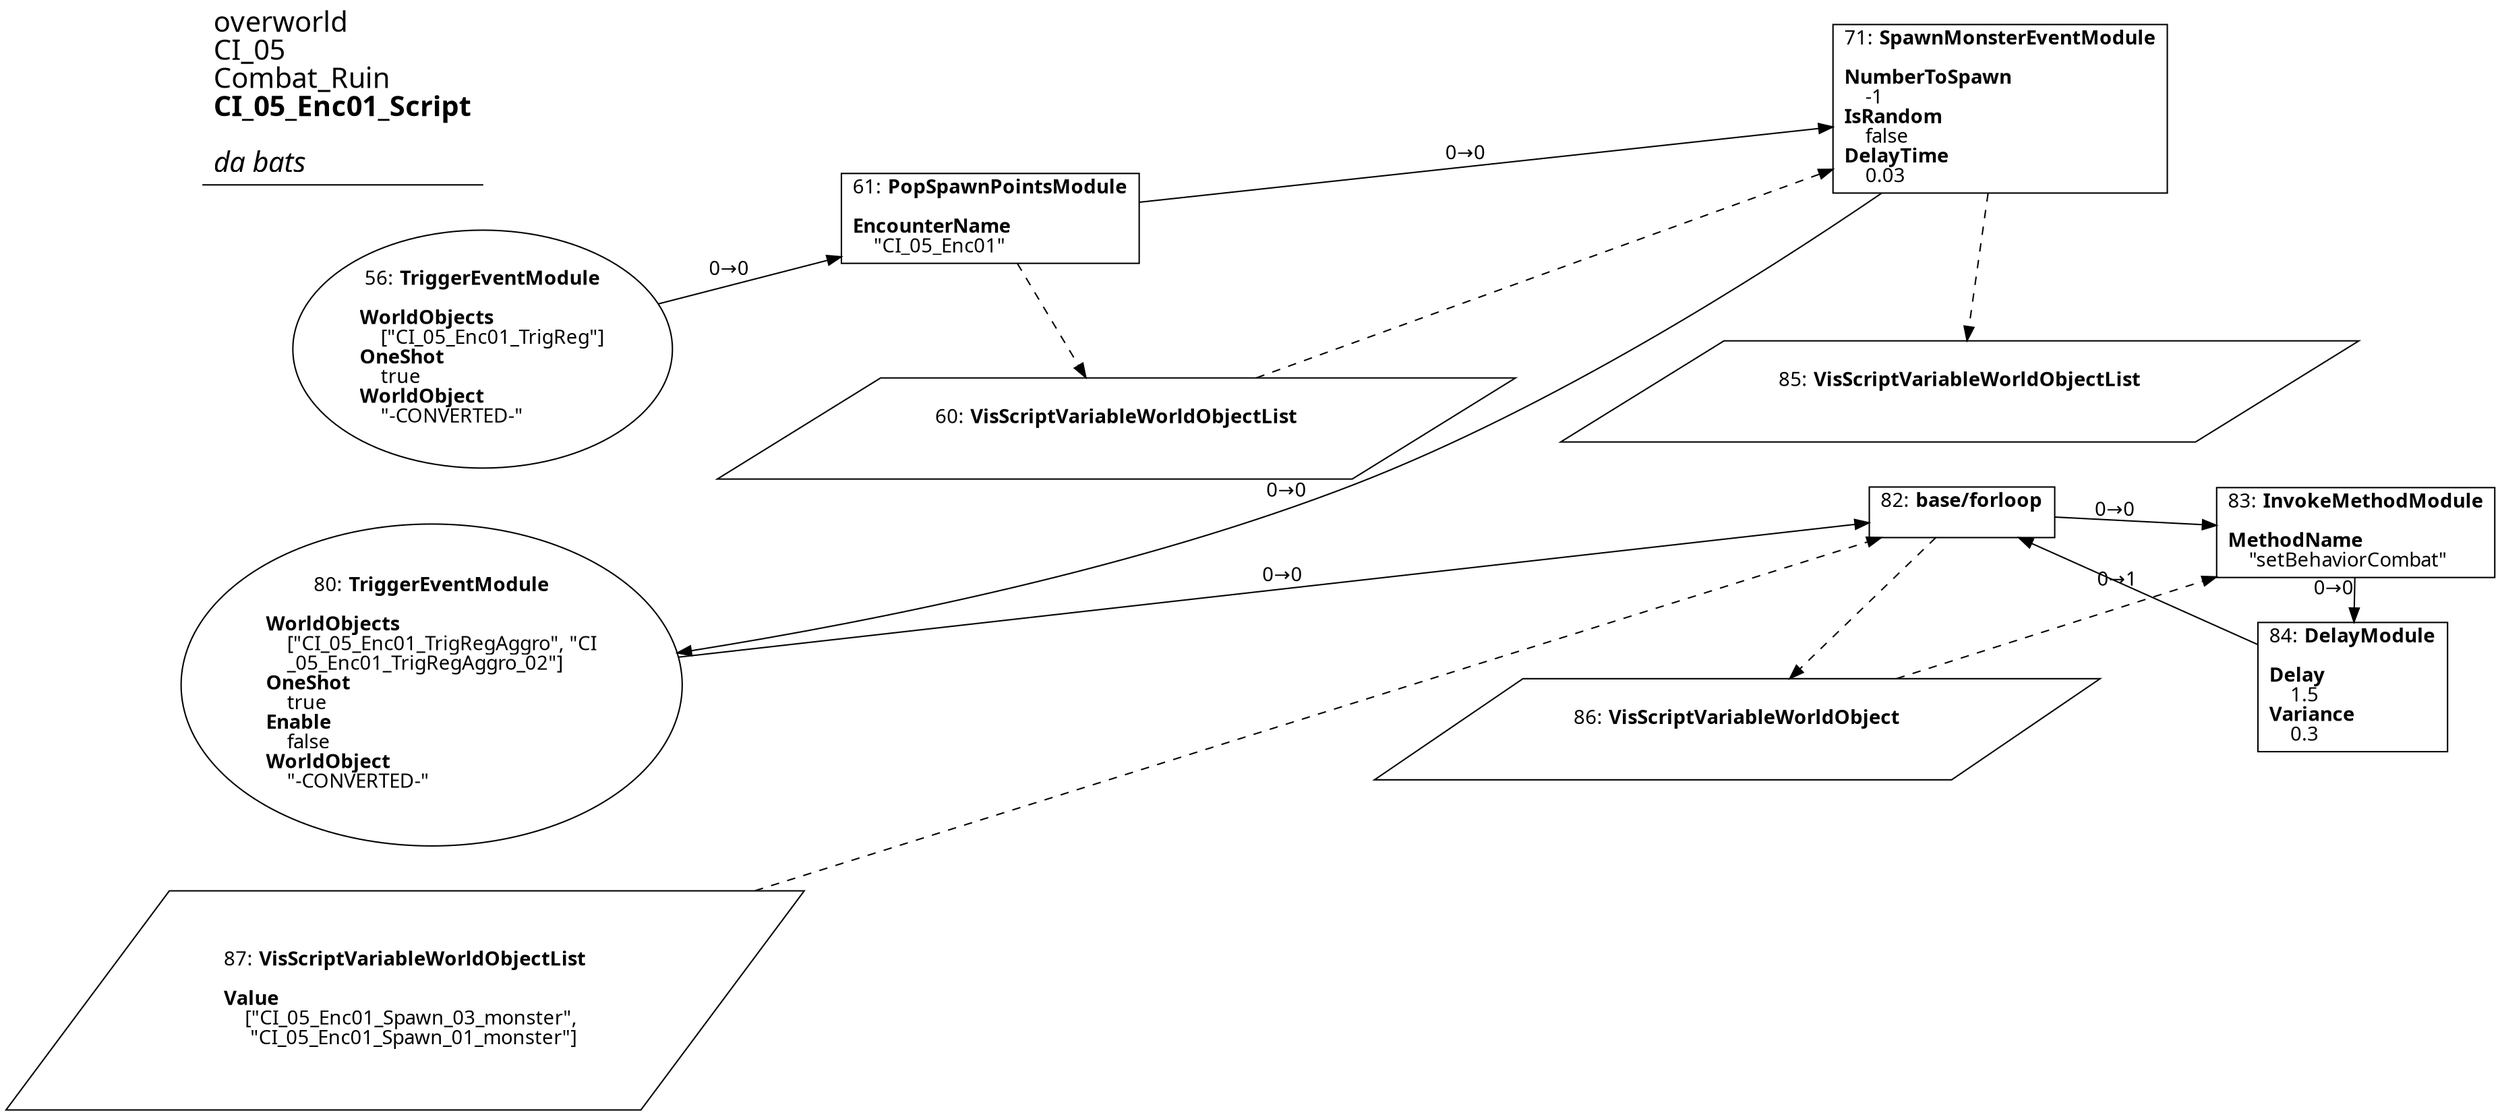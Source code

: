 digraph {
    layout = fdp;
    overlap = prism;
    sep = "+16";
    splines = spline;

    node [ shape = box ];

    graph [ fontname = "Segoe UI" ];
    node [ fontname = "Segoe UI" ];
    edge [ fontname = "Segoe UI" ];

    56 [ label = <56: <b>TriggerEventModule</b><br/><br/><b>WorldObjects</b><br align="left"/>    [&quot;CI_05_Enc01_TrigReg&quot;]<br align="left"/><b>OneShot</b><br align="left"/>    true<br align="left"/><b>WorldObject</b><br align="left"/>    &quot;-CONVERTED-&quot;<br align="left"/>> ];
    56 [ shape = oval ]
    56 [ pos = "-0.504,-1.886!" ];
    56 -> 61 [ label = "0→0" ];

    60 [ label = <60: <b>VisScriptVariableWorldObjectList</b><br/><br/>> ];
    60 [ shape = parallelogram ]
    60 [ pos = "-0.059000004,-2.013!" ];

    61 [ label = <61: <b>PopSpawnPointsModule</b><br/><br/><b>EncounterName</b><br align="left"/>    &quot;CI_05_Enc01&quot;<br align="left"/>> ];
    61 [ pos = "-0.063,-1.8840001!" ];
    61 -> 71 [ label = "0→0" ];
    61 -> 60 [ style = dashed ];

    71 [ label = <71: <b>SpawnMonsterEventModule</b><br/><br/><b>NumberToSpawn</b><br align="left"/>    -1<br align="left"/><b>IsRandom</b><br align="left"/>    false<br align="left"/><b>DelayTime</b><br align="left"/>    0.03<br align="left"/>> ];
    71 [ pos = "0.19800001,-1.8840001!" ];
    71 -> 80 [ label = "0→0" ];
    60 -> 71 [ style = dashed ];
    71 -> 85 [ style = dashed ];

    80 [ label = <80: <b>TriggerEventModule</b><br/><br/><b>WorldObjects</b><br align="left"/>    [&quot;CI_05_Enc01_TrigRegAggro&quot;, &quot;CI<br align="left"/>    _05_Enc01_TrigRegAggro_02&quot;]<br align="left"/><b>OneShot</b><br align="left"/>    true<br align="left"/><b>Enable</b><br align="left"/>    false<br align="left"/><b>WorldObject</b><br align="left"/>    &quot;-CONVERTED-&quot;<br align="left"/>> ];
    80 [ shape = oval ]
    80 [ pos = "-0.11100001,-2.2110002!" ];
    80 -> 82 [ label = "0→0" ];

    82 [ label = <82: <b>base/forloop</b><br/><br/>> ];
    82 [ pos = "0.22700001,-2.2110002!" ];
    82 -> 83 [ label = "0→0" ];
    82 -> 86 [ style = dashed ];
    87 -> 82 [ style = dashed ];

    83 [ label = <83: <b>InvokeMethodModule</b><br/><br/><b>MethodName</b><br align="left"/>    &quot;setBehaviorCombat&quot;<br align="left"/>> ];
    83 [ pos = "0.397,-2.2110002!" ];
    83 -> 84 [ label = "0→0" ];
    86 -> 83 [ style = dashed ];

    84 [ label = <84: <b>DelayModule</b><br/><br/><b>Delay</b><br align="left"/>    1.5<br align="left"/><b>Variance</b><br align="left"/>    0.3<br align="left"/>> ];
    84 [ pos = "0.407,-2.3590002!" ];
    84 -> 82 [ label = "0→1" ];

    85 [ label = <85: <b>VisScriptVariableWorldObjectList</b><br/><br/>> ];
    85 [ shape = parallelogram ]
    85 [ pos = "0.20600002,-2.1260002!" ];

    86 [ label = <86: <b>VisScriptVariableWorldObject</b><br/><br/>> ];
    86 [ shape = parallelogram ]
    86 [ pos = "0.24000001,-2.3630002!" ];

    87 [ label = <87: <b>VisScriptVariableWorldObjectList</b><br/><br/><b>Value</b><br align="left"/>    [&quot;CI_05_Enc01_Spawn_03_monster&quot;,<br align="left"/>     &quot;CI_05_Enc01_Spawn_01_monster&quot;]<br align="left"/>> ];
    87 [ shape = parallelogram ]
    87 [ pos = "0.020000001,-2.447!" ];

    title [ pos = "-0.505,-1.8830001!" ];
    title [ shape = underline ];
    title [ label = <<font point-size="20">overworld<br align="left"/>CI_05<br align="left"/>Combat_Ruin<br align="left"/><b>CI_05_Enc01_Script</b><br align="left"/><br/><i>da bats</i><br align="left"/></font>> ];
}
